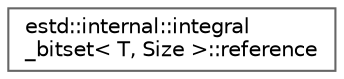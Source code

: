 digraph "Graphical Class Hierarchy"
{
 // LATEX_PDF_SIZE
  bgcolor="transparent";
  edge [fontname=Helvetica,fontsize=10,labelfontname=Helvetica,labelfontsize=10];
  node [fontname=Helvetica,fontsize=10,shape=box,height=0.2,width=0.4];
  rankdir="LR";
  Node0 [id="Node000000",label="estd::internal::integral\l_bitset\< T, Size \>::reference",height=0.2,width=0.4,color="grey40", fillcolor="white", style="filled",URL="$d4/dec/classestd_1_1internal_1_1integral__bitset_1_1reference.html",tooltip=" "];
}

